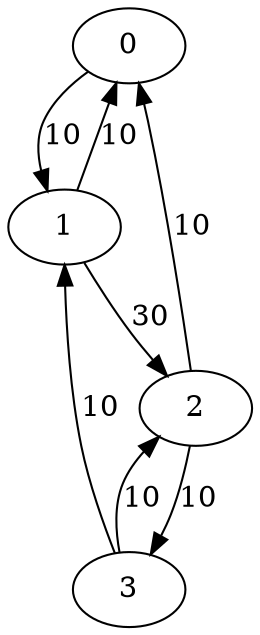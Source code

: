digraph G {
    0 -> 1 [label="10"];
    1 -> 0 [label="10"];
    1 -> 2 [label="30"];
    2 -> 0 [label="10"];
    2 -> 3 [label="10"];
    3 -> 1 [label="10"];
    3 -> 2 [label="10"];
}
